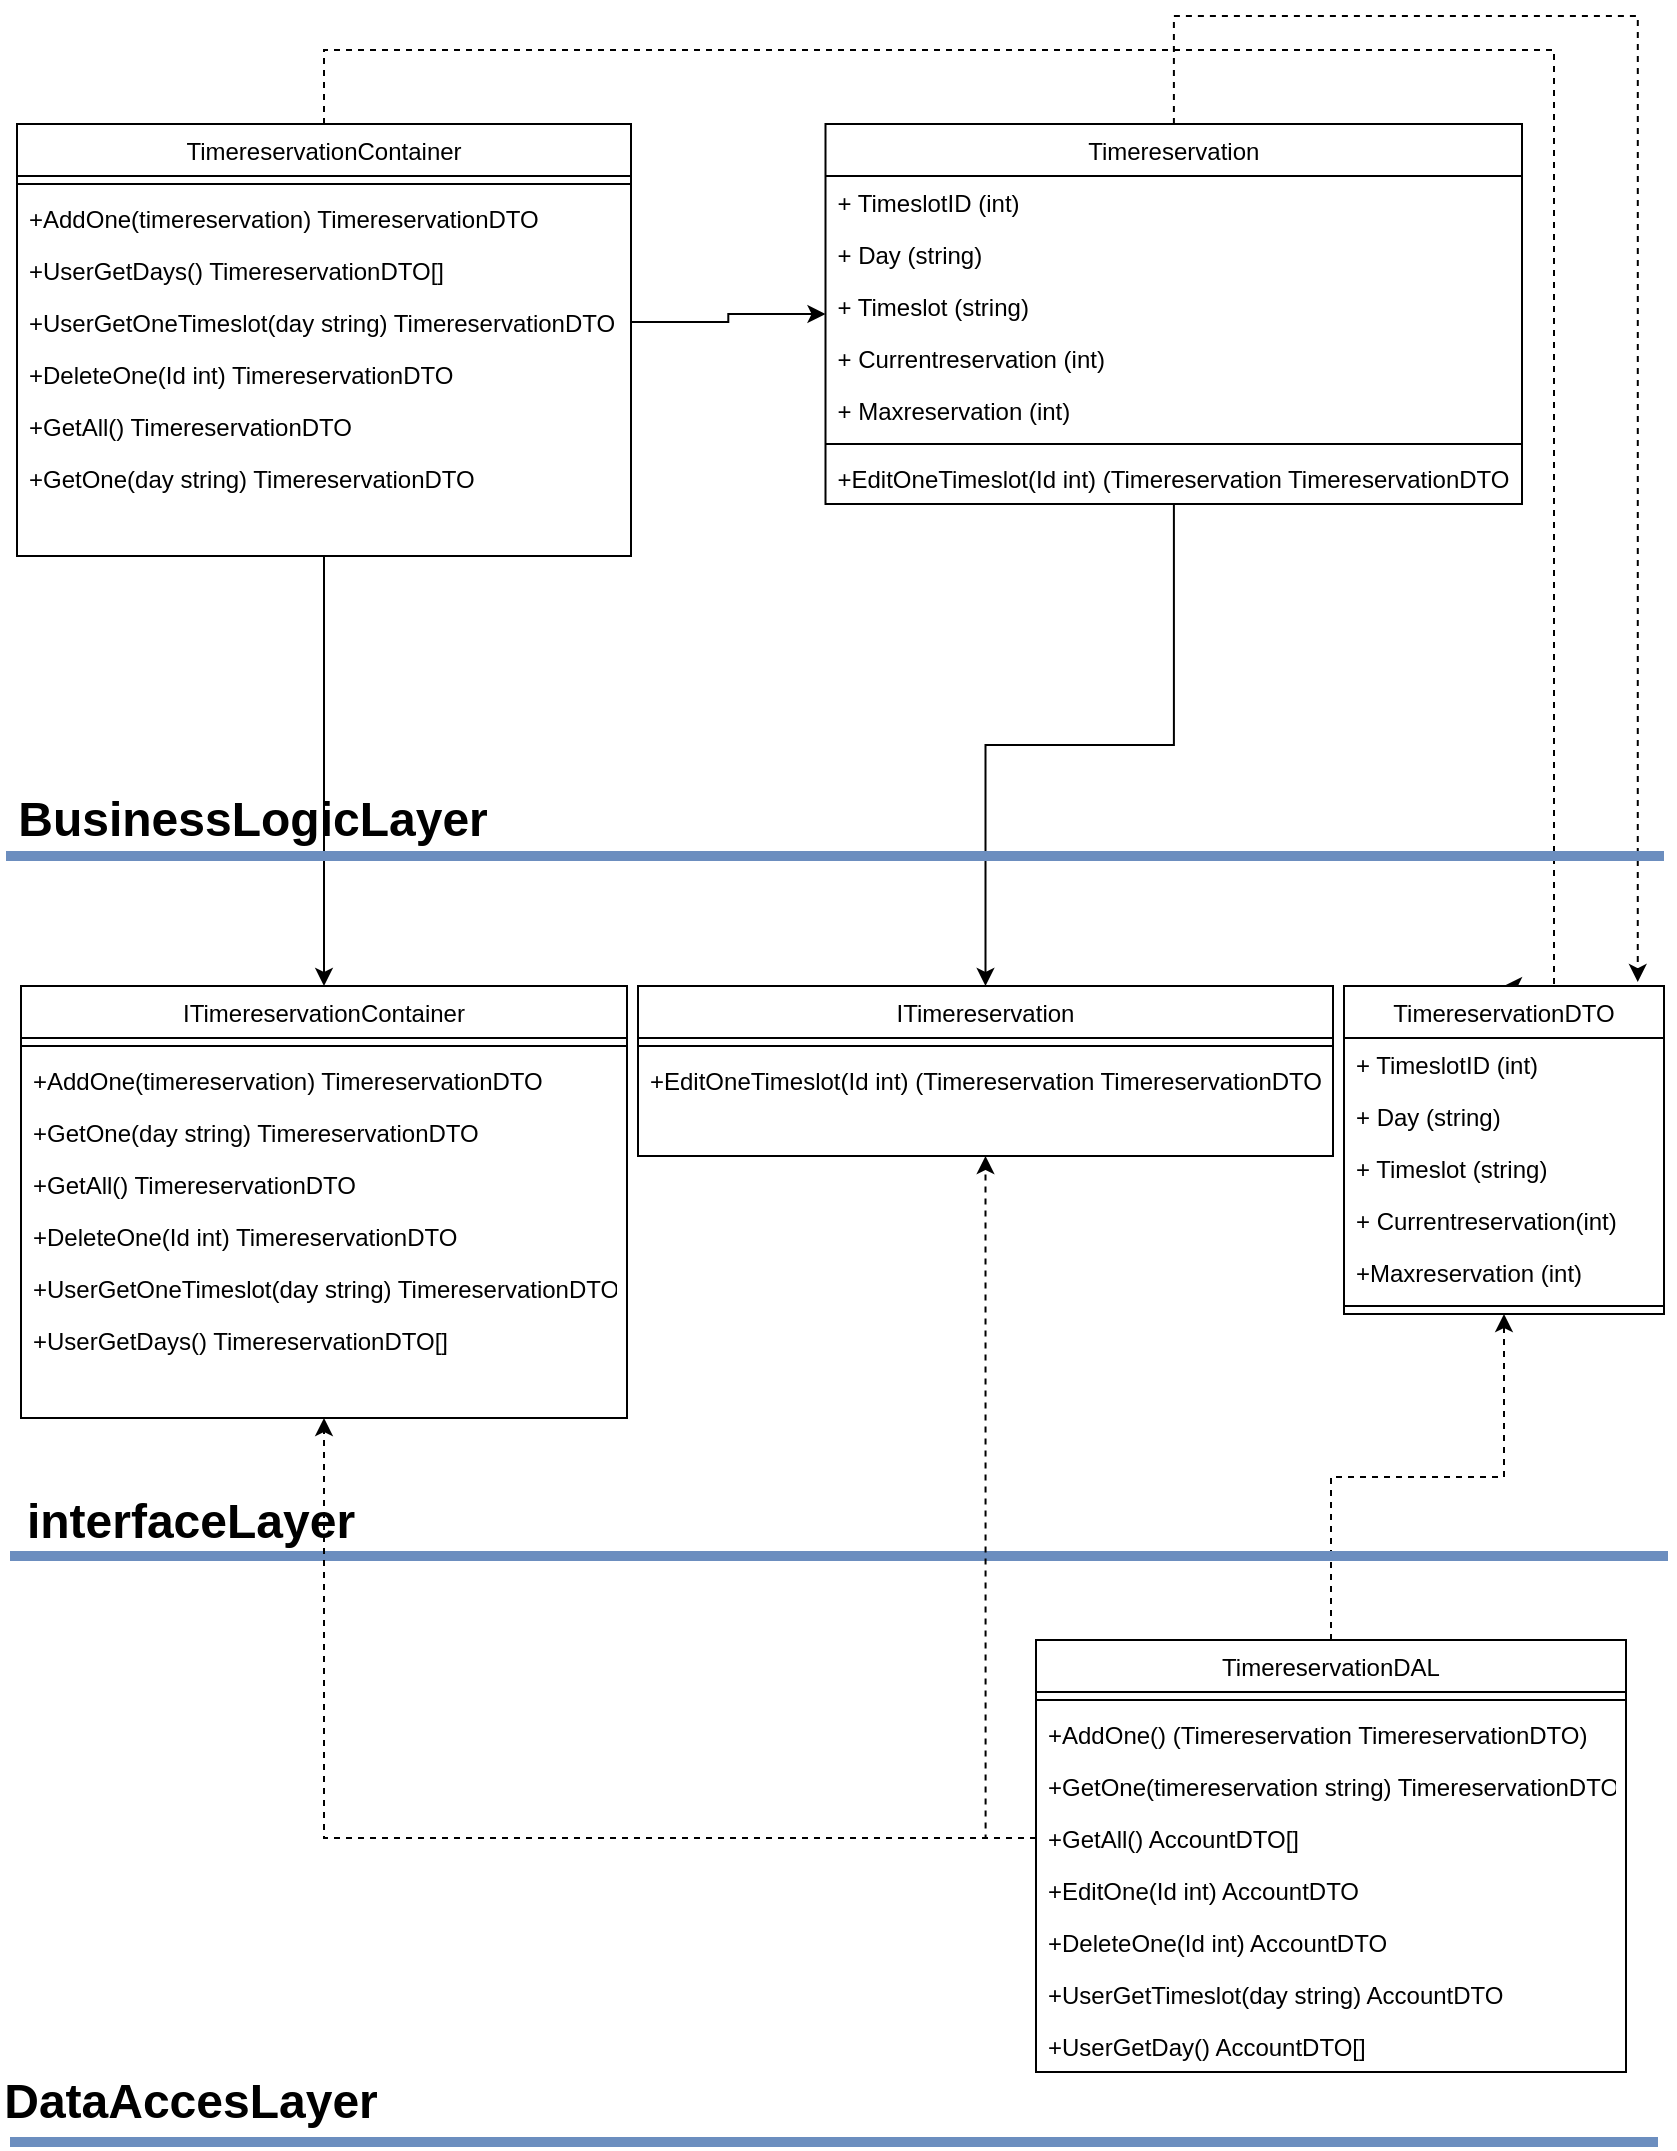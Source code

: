 <mxfile version="17.4.5" type="device"><diagram id="C5RBs43oDa-KdzZeNtuy" name="Page-1"><mxGraphModel dx="3730" dy="2207" grid="0" gridSize="10" guides="1" tooltips="1" connect="1" arrows="1" fold="1" page="1" pageScale="1" pageWidth="827" pageHeight="1169" math="0" shadow="0"><root><mxCell id="WIyWlLk6GJQsqaUBKTNV-0"/><mxCell id="WIyWlLk6GJQsqaUBKTNV-1" parent="WIyWlLk6GJQsqaUBKTNV-0"/><mxCell id="2ASBYMUM4X_x6EHXCCMw-126" style="edgeStyle=orthogonalEdgeStyle;rounded=0;orthogonalLoop=1;jettySize=auto;html=1;" edge="1" parent="WIyWlLk6GJQsqaUBKTNV-1" source="zkfFHV4jXpPFQw0GAbJ--6" target="2ASBYMUM4X_x6EHXCCMw-103"><mxGeometry relative="1" as="geometry"/></mxCell><mxCell id="2ASBYMUM4X_x6EHXCCMw-146" style="edgeStyle=orthogonalEdgeStyle;rounded=0;orthogonalLoop=1;jettySize=auto;html=1;entryX=0.918;entryY=-0.012;entryDx=0;entryDy=0;entryPerimeter=0;dashed=1;" edge="1" parent="WIyWlLk6GJQsqaUBKTNV-1" source="zkfFHV4jXpPFQw0GAbJ--6" target="wPqW9E9XoaMiJ4lmciyn-19"><mxGeometry relative="1" as="geometry"><Array as="points"><mxPoint x="-245" y="-374"/><mxPoint x="-13" y="-374"/></Array></mxGeometry></mxCell><mxCell id="zkfFHV4jXpPFQw0GAbJ--6" value="Timereservation" style="swimlane;fontStyle=0;align=center;verticalAlign=top;childLayout=stackLayout;horizontal=1;startSize=26;horizontalStack=0;resizeParent=1;resizeLast=0;collapsible=1;marginBottom=0;rounded=0;shadow=0;strokeWidth=1;" parent="WIyWlLk6GJQsqaUBKTNV-1" vertex="1"><mxGeometry x="-419.25" y="-320" width="348.25" height="190" as="geometry"><mxRectangle x="130" y="380" width="160" height="26" as="alternateBounds"/></mxGeometry></mxCell><mxCell id="zkfFHV4jXpPFQw0GAbJ--7" value="+ TimeslotID (int)" style="text;align=left;verticalAlign=top;spacingLeft=4;spacingRight=4;overflow=hidden;rotatable=0;points=[[0,0.5],[1,0.5]];portConstraint=eastwest;" parent="zkfFHV4jXpPFQw0GAbJ--6" vertex="1"><mxGeometry y="26" width="348.25" height="26" as="geometry"/></mxCell><mxCell id="zkfFHV4jXpPFQw0GAbJ--8" value="+ Day (string)" style="text;align=left;verticalAlign=top;spacingLeft=4;spacingRight=4;overflow=hidden;rotatable=0;points=[[0,0.5],[1,0.5]];portConstraint=eastwest;rounded=0;shadow=0;html=0;" parent="zkfFHV4jXpPFQw0GAbJ--6" vertex="1"><mxGeometry y="52" width="348.25" height="26" as="geometry"/></mxCell><mxCell id="wPqW9E9XoaMiJ4lmciyn-0" value="+ Timeslot (string)" style="text;align=left;verticalAlign=top;spacingLeft=4;spacingRight=4;overflow=hidden;rotatable=0;points=[[0,0.5],[1,0.5]];portConstraint=eastwest;rounded=0;shadow=0;html=0;" parent="zkfFHV4jXpPFQw0GAbJ--6" vertex="1"><mxGeometry y="78" width="348.25" height="26" as="geometry"/></mxCell><mxCell id="wPqW9E9XoaMiJ4lmciyn-1" value="+ Currentreservation (int)" style="text;align=left;verticalAlign=top;spacingLeft=4;spacingRight=4;overflow=hidden;rotatable=0;points=[[0,0.5],[1,0.5]];portConstraint=eastwest;rounded=0;shadow=0;html=0;" parent="zkfFHV4jXpPFQw0GAbJ--6" vertex="1"><mxGeometry y="104" width="348.25" height="26" as="geometry"/></mxCell><mxCell id="wPqW9E9XoaMiJ4lmciyn-2" value="+ Maxreservation (int)" style="text;align=left;verticalAlign=top;spacingLeft=4;spacingRight=4;overflow=hidden;rotatable=0;points=[[0,0.5],[1,0.5]];portConstraint=eastwest;rounded=0;shadow=0;html=0;" parent="zkfFHV4jXpPFQw0GAbJ--6" vertex="1"><mxGeometry y="130" width="348.25" height="26" as="geometry"/></mxCell><mxCell id="zkfFHV4jXpPFQw0GAbJ--9" value="" style="line;html=1;strokeWidth=1;align=left;verticalAlign=middle;spacingTop=-1;spacingLeft=3;spacingRight=3;rotatable=0;labelPosition=right;points=[];portConstraint=eastwest;" parent="zkfFHV4jXpPFQw0GAbJ--6" vertex="1"><mxGeometry y="156" width="348.25" height="8" as="geometry"/></mxCell><mxCell id="2ASBYMUM4X_x6EHXCCMw-141" value="+EditOneTimeslot(Id int) (Timereservation TimereservationDTO" style="text;align=left;verticalAlign=top;spacingLeft=4;spacingRight=4;overflow=hidden;rotatable=0;points=[[0,0.5],[1,0.5]];portConstraint=eastwest;rounded=0;shadow=0;html=0;" vertex="1" parent="zkfFHV4jXpPFQw0GAbJ--6"><mxGeometry y="164" width="348.25" height="26" as="geometry"/></mxCell><mxCell id="2ASBYMUM4X_x6EHXCCMw-127" style="edgeStyle=orthogonalEdgeStyle;rounded=0;orthogonalLoop=1;jettySize=auto;html=1;entryX=0.5;entryY=0;entryDx=0;entryDy=0;" edge="1" parent="WIyWlLk6GJQsqaUBKTNV-1" source="wPqW9E9XoaMiJ4lmciyn-5" target="2ASBYMUM4X_x6EHXCCMw-112"><mxGeometry relative="1" as="geometry"/></mxCell><mxCell id="2ASBYMUM4X_x6EHXCCMw-147" style="edgeStyle=orthogonalEdgeStyle;rounded=0;orthogonalLoop=1;jettySize=auto;html=1;entryX=0.5;entryY=0;entryDx=0;entryDy=0;dashed=1;" edge="1" parent="WIyWlLk6GJQsqaUBKTNV-1" source="wPqW9E9XoaMiJ4lmciyn-5" target="wPqW9E9XoaMiJ4lmciyn-19"><mxGeometry relative="1" as="geometry"><Array as="points"><mxPoint x="-670" y="-357"/><mxPoint x="-55" y="-357"/><mxPoint x="-55" y="111"/></Array></mxGeometry></mxCell><mxCell id="wPqW9E9XoaMiJ4lmciyn-5" value="TimereservationContainer" style="swimlane;fontStyle=0;align=center;verticalAlign=top;childLayout=stackLayout;horizontal=1;startSize=26;horizontalStack=0;resizeParent=1;resizeLast=0;collapsible=1;marginBottom=0;rounded=0;shadow=0;strokeWidth=1;" parent="WIyWlLk6GJQsqaUBKTNV-1" vertex="1"><mxGeometry x="-823.5" y="-320" width="307" height="216" as="geometry"><mxRectangle x="130" y="380" width="160" height="26" as="alternateBounds"/></mxGeometry></mxCell><mxCell id="wPqW9E9XoaMiJ4lmciyn-12" value="" style="line;html=1;strokeWidth=1;align=left;verticalAlign=middle;spacingTop=-1;spacingLeft=3;spacingRight=3;rotatable=0;labelPosition=right;points=[];portConstraint=eastwest;" parent="wPqW9E9XoaMiJ4lmciyn-5" vertex="1"><mxGeometry y="26" width="307" height="8" as="geometry"/></mxCell><mxCell id="2ASBYMUM4X_x6EHXCCMw-134" value="+AddOne(timereservation) TimereservationDTO" style="text;align=left;verticalAlign=top;spacingLeft=4;spacingRight=4;overflow=hidden;rotatable=0;points=[[0,0.5],[1,0.5]];portConstraint=eastwest;rounded=0;shadow=0;html=0;" vertex="1" parent="wPqW9E9XoaMiJ4lmciyn-5"><mxGeometry y="34" width="307" height="26" as="geometry"/></mxCell><mxCell id="2ASBYMUM4X_x6EHXCCMw-139" value="+UserGetDays() TimereservationDTO[]" style="text;align=left;verticalAlign=top;spacingLeft=4;spacingRight=4;overflow=hidden;rotatable=0;points=[[0,0.5],[1,0.5]];portConstraint=eastwest;rounded=0;shadow=0;html=0;" vertex="1" parent="wPqW9E9XoaMiJ4lmciyn-5"><mxGeometry y="60" width="307" height="26" as="geometry"/></mxCell><mxCell id="2ASBYMUM4X_x6EHXCCMw-138" value="+UserGetOneTimeslot(day string) TimereservationDTO" style="text;align=left;verticalAlign=top;spacingLeft=4;spacingRight=4;overflow=hidden;rotatable=0;points=[[0,0.5],[1,0.5]];portConstraint=eastwest;rounded=0;shadow=0;html=0;" vertex="1" parent="wPqW9E9XoaMiJ4lmciyn-5"><mxGeometry y="86" width="307" height="26" as="geometry"/></mxCell><mxCell id="2ASBYMUM4X_x6EHXCCMw-137" value="+DeleteOne(Id int) TimereservationDTO" style="text;align=left;verticalAlign=top;spacingLeft=4;spacingRight=4;overflow=hidden;rotatable=0;points=[[0,0.5],[1,0.5]];portConstraint=eastwest;rounded=0;shadow=0;html=0;" vertex="1" parent="wPqW9E9XoaMiJ4lmciyn-5"><mxGeometry y="112" width="307" height="26" as="geometry"/></mxCell><mxCell id="2ASBYMUM4X_x6EHXCCMw-136" value="+GetAll() TimereservationDTO" style="text;align=left;verticalAlign=top;spacingLeft=4;spacingRight=4;overflow=hidden;rotatable=0;points=[[0,0.5],[1,0.5]];portConstraint=eastwest;rounded=0;shadow=0;html=0;" vertex="1" parent="wPqW9E9XoaMiJ4lmciyn-5"><mxGeometry y="138" width="307" height="26" as="geometry"/></mxCell><mxCell id="2ASBYMUM4X_x6EHXCCMw-135" value="+GetOne(day string) TimereservationDTO" style="text;align=left;verticalAlign=top;spacingLeft=4;spacingRight=4;overflow=hidden;rotatable=0;points=[[0,0.5],[1,0.5]];portConstraint=eastwest;rounded=0;shadow=0;html=0;" vertex="1" parent="wPqW9E9XoaMiJ4lmciyn-5"><mxGeometry y="164" width="307" height="26" as="geometry"/></mxCell><mxCell id="wPqW9E9XoaMiJ4lmciyn-19" value="TimereservationDTO" style="swimlane;fontStyle=0;align=center;verticalAlign=top;childLayout=stackLayout;horizontal=1;startSize=26;horizontalStack=0;resizeParent=1;resizeLast=0;collapsible=1;marginBottom=0;rounded=0;shadow=0;strokeWidth=1;" parent="WIyWlLk6GJQsqaUBKTNV-1" vertex="1"><mxGeometry x="-160" y="111" width="160" height="164" as="geometry"><mxRectangle x="130" y="380" width="160" height="26" as="alternateBounds"/></mxGeometry></mxCell><mxCell id="wPqW9E9XoaMiJ4lmciyn-21" value="+ TimeslotID (int)" style="text;align=left;verticalAlign=top;spacingLeft=4;spacingRight=4;overflow=hidden;rotatable=0;points=[[0,0.5],[1,0.5]];portConstraint=eastwest;rounded=0;shadow=0;html=0;" parent="wPqW9E9XoaMiJ4lmciyn-19" vertex="1"><mxGeometry y="26" width="160" height="26" as="geometry"/></mxCell><mxCell id="wPqW9E9XoaMiJ4lmciyn-26" value="+ Day (string)" style="text;align=left;verticalAlign=top;spacingLeft=4;spacingRight=4;overflow=hidden;rotatable=0;points=[[0,0.5],[1,0.5]];portConstraint=eastwest;rounded=0;shadow=0;html=0;" parent="wPqW9E9XoaMiJ4lmciyn-19" vertex="1"><mxGeometry y="52" width="160" height="26" as="geometry"/></mxCell><mxCell id="wPqW9E9XoaMiJ4lmciyn-27" value="+ Timeslot (string)" style="text;align=left;verticalAlign=top;spacingLeft=4;spacingRight=4;overflow=hidden;rotatable=0;points=[[0,0.5],[1,0.5]];portConstraint=eastwest;rounded=0;shadow=0;html=0;" parent="wPqW9E9XoaMiJ4lmciyn-19" vertex="1"><mxGeometry y="78" width="160" height="26" as="geometry"/></mxCell><mxCell id="wPqW9E9XoaMiJ4lmciyn-28" value="+ Currentreservation(int)" style="text;align=left;verticalAlign=top;spacingLeft=4;spacingRight=4;overflow=hidden;rotatable=0;points=[[0,0.5],[1,0.5]];portConstraint=eastwest;rounded=0;shadow=0;html=0;" parent="wPqW9E9XoaMiJ4lmciyn-19" vertex="1"><mxGeometry y="104" width="160" height="26" as="geometry"/></mxCell><mxCell id="wPqW9E9XoaMiJ4lmciyn-29" value="+Maxreservation (int)" style="text;align=left;verticalAlign=top;spacingLeft=4;spacingRight=4;overflow=hidden;rotatable=0;points=[[0,0.5],[1,0.5]];portConstraint=eastwest;rounded=0;shadow=0;html=0;" parent="wPqW9E9XoaMiJ4lmciyn-19" vertex="1"><mxGeometry y="130" width="160" height="26" as="geometry"/></mxCell><mxCell id="wPqW9E9XoaMiJ4lmciyn-20" value="" style="line;html=1;strokeWidth=1;align=left;verticalAlign=middle;spacingTop=-1;spacingLeft=3;spacingRight=3;rotatable=0;labelPosition=right;points=[];portConstraint=eastwest;" parent="wPqW9E9XoaMiJ4lmciyn-19" vertex="1"><mxGeometry y="156" width="160" height="8" as="geometry"/></mxCell><mxCell id="2ASBYMUM4X_x6EHXCCMw-142" style="edgeStyle=orthogonalEdgeStyle;rounded=0;orthogonalLoop=1;jettySize=auto;html=1;entryX=0.5;entryY=1;entryDx=0;entryDy=0;dashed=1;" edge="1" parent="WIyWlLk6GJQsqaUBKTNV-1" source="wPqW9E9XoaMiJ4lmciyn-39" target="wPqW9E9XoaMiJ4lmciyn-19"><mxGeometry relative="1" as="geometry"/></mxCell><mxCell id="wPqW9E9XoaMiJ4lmciyn-39" value="TimereservationDAL" style="swimlane;fontStyle=0;align=center;verticalAlign=top;childLayout=stackLayout;horizontal=1;startSize=26;horizontalStack=0;resizeParent=1;resizeLast=0;collapsible=1;marginBottom=0;rounded=0;shadow=0;strokeWidth=1;" parent="WIyWlLk6GJQsqaUBKTNV-1" vertex="1"><mxGeometry x="-314" y="438" width="295" height="216" as="geometry"><mxRectangle x="130" y="380" width="160" height="26" as="alternateBounds"/></mxGeometry></mxCell><mxCell id="wPqW9E9XoaMiJ4lmciyn-40" value="" style="line;html=1;strokeWidth=1;align=left;verticalAlign=middle;spacingTop=-1;spacingLeft=3;spacingRight=3;rotatable=0;labelPosition=right;points=[];portConstraint=eastwest;" parent="wPqW9E9XoaMiJ4lmciyn-39" vertex="1"><mxGeometry y="26" width="295" height="8" as="geometry"/></mxCell><mxCell id="wPqW9E9XoaMiJ4lmciyn-41" value="+AddOne() (Timereservation TimereservationDTO)" style="text;align=left;verticalAlign=top;spacingLeft=4;spacingRight=4;overflow=hidden;rotatable=0;points=[[0,0.5],[1,0.5]];portConstraint=eastwest;rounded=0;shadow=0;html=0;" parent="wPqW9E9XoaMiJ4lmciyn-39" vertex="1"><mxGeometry y="34" width="295" height="26" as="geometry"/></mxCell><mxCell id="wPqW9E9XoaMiJ4lmciyn-42" value="+GetOne(timereservation string) TimereservationDTO" style="text;align=left;verticalAlign=top;spacingLeft=4;spacingRight=4;overflow=hidden;rotatable=0;points=[[0,0.5],[1,0.5]];portConstraint=eastwest;rounded=0;shadow=0;html=0;" parent="wPqW9E9XoaMiJ4lmciyn-39" vertex="1"><mxGeometry y="60" width="295" height="26" as="geometry"/></mxCell><mxCell id="wPqW9E9XoaMiJ4lmciyn-43" value="+GetAll() AccountDTO[]" style="text;align=left;verticalAlign=top;spacingLeft=4;spacingRight=4;overflow=hidden;rotatable=0;points=[[0,0.5],[1,0.5]];portConstraint=eastwest;rounded=0;shadow=0;html=0;" parent="wPqW9E9XoaMiJ4lmciyn-39" vertex="1"><mxGeometry y="86" width="295" height="26" as="geometry"/></mxCell><mxCell id="wPqW9E9XoaMiJ4lmciyn-44" value="+EditOne(Id int) AccountDTO" style="text;align=left;verticalAlign=top;spacingLeft=4;spacingRight=4;overflow=hidden;rotatable=0;points=[[0,0.5],[1,0.5]];portConstraint=eastwest;rounded=0;shadow=0;html=0;" parent="wPqW9E9XoaMiJ4lmciyn-39" vertex="1"><mxGeometry y="112" width="295" height="26" as="geometry"/></mxCell><mxCell id="wPqW9E9XoaMiJ4lmciyn-45" value="+DeleteOne(Id int) AccountDTO" style="text;align=left;verticalAlign=top;spacingLeft=4;spacingRight=4;overflow=hidden;rotatable=0;points=[[0,0.5],[1,0.5]];portConstraint=eastwest;rounded=0;shadow=0;html=0;" parent="wPqW9E9XoaMiJ4lmciyn-39" vertex="1"><mxGeometry y="138" width="295" height="26" as="geometry"/></mxCell><mxCell id="wPqW9E9XoaMiJ4lmciyn-46" value="+UserGetTimeslot(day string) AccountDTO" style="text;align=left;verticalAlign=top;spacingLeft=4;spacingRight=4;overflow=hidden;rotatable=0;points=[[0,0.5],[1,0.5]];portConstraint=eastwest;rounded=0;shadow=0;html=0;" parent="wPqW9E9XoaMiJ4lmciyn-39" vertex="1"><mxGeometry y="164" width="295" height="26" as="geometry"/></mxCell><mxCell id="KAeOPzoLrUNyaGxmKHwU-0" value="+UserGetDay() AccountDTO[]" style="text;align=left;verticalAlign=top;spacingLeft=4;spacingRight=4;overflow=hidden;rotatable=0;points=[[0,0.5],[1,0.5]];portConstraint=eastwest;rounded=0;shadow=0;html=0;" parent="wPqW9E9XoaMiJ4lmciyn-39" vertex="1"><mxGeometry y="190" width="295" height="26" as="geometry"/></mxCell><mxCell id="2ASBYMUM4X_x6EHXCCMw-76" value="" style="endArrow=none;html=1;rounded=0;fillColor=#dae8fc;strokeColor=#6c8ebf;strokeWidth=5;" edge="1" parent="WIyWlLk6GJQsqaUBKTNV-1"><mxGeometry width="50" height="50" relative="1" as="geometry"><mxPoint x="-829" y="46" as="sourcePoint"/><mxPoint y="46" as="targetPoint"/></mxGeometry></mxCell><mxCell id="2ASBYMUM4X_x6EHXCCMw-77" value="" style="endArrow=none;html=1;rounded=0;fillColor=#dae8fc;strokeColor=#6c8ebf;strokeWidth=5;" edge="1" parent="WIyWlLk6GJQsqaUBKTNV-1"><mxGeometry width="50" height="50" relative="1" as="geometry"><mxPoint x="-827.0" y="396" as="sourcePoint"/><mxPoint x="2" y="396" as="targetPoint"/></mxGeometry></mxCell><mxCell id="2ASBYMUM4X_x6EHXCCMw-93" value="&lt;b&gt;&lt;font style=&quot;font-size: 24px&quot;&gt;interfaceLayer&lt;/font&gt;&lt;/b&gt;" style="text;html=1;strokeColor=none;fillColor=none;align=center;verticalAlign=middle;whiteSpace=wrap;rounded=0;" vertex="1" parent="WIyWlLk6GJQsqaUBKTNV-1"><mxGeometry x="-829" y="364" width="185" height="30" as="geometry"/></mxCell><mxCell id="2ASBYMUM4X_x6EHXCCMw-94" value="&lt;b&gt;&lt;font style=&quot;font-size: 24px&quot;&gt;DataAccesLayer&lt;/font&gt;&lt;/b&gt;" style="text;html=1;strokeColor=none;fillColor=none;align=center;verticalAlign=middle;whiteSpace=wrap;rounded=0;" vertex="1" parent="WIyWlLk6GJQsqaUBKTNV-1"><mxGeometry x="-829" y="654" width="185" height="30" as="geometry"/></mxCell><mxCell id="2ASBYMUM4X_x6EHXCCMw-96" value="" style="endArrow=none;html=1;rounded=0;fontSize=24;fillColor=#dae8fc;strokeColor=#6c8ebf;strokeWidth=5;" edge="1" parent="WIyWlLk6GJQsqaUBKTNV-1"><mxGeometry width="50" height="50" relative="1" as="geometry"><mxPoint x="-827.0" y="689" as="sourcePoint"/><mxPoint x="-3" y="689" as="targetPoint"/></mxGeometry></mxCell><mxCell id="2ASBYMUM4X_x6EHXCCMw-97" value="&lt;b&gt;&lt;font style=&quot;font-size: 24px&quot;&gt;BusinessLogicLayer&lt;/font&gt;&lt;/b&gt;" style="text;html=1;strokeColor=none;fillColor=none;align=center;verticalAlign=middle;whiteSpace=wrap;rounded=0;" vertex="1" parent="WIyWlLk6GJQsqaUBKTNV-1"><mxGeometry x="-798" y="13" width="185" height="30" as="geometry"/></mxCell><mxCell id="2ASBYMUM4X_x6EHXCCMw-103" value="ITimereservation" style="swimlane;fontStyle=0;align=center;verticalAlign=top;childLayout=stackLayout;horizontal=1;startSize=26;horizontalStack=0;resizeParent=1;resizeLast=0;collapsible=1;marginBottom=0;rounded=0;shadow=0;strokeWidth=1;" vertex="1" parent="WIyWlLk6GJQsqaUBKTNV-1"><mxGeometry x="-513" y="111" width="347.5" height="85" as="geometry"><mxRectangle x="130" y="380" width="160" height="26" as="alternateBounds"/></mxGeometry></mxCell><mxCell id="2ASBYMUM4X_x6EHXCCMw-109" value="" style="line;html=1;strokeWidth=1;align=left;verticalAlign=middle;spacingTop=-1;spacingLeft=3;spacingRight=3;rotatable=0;labelPosition=right;points=[];portConstraint=eastwest;" vertex="1" parent="2ASBYMUM4X_x6EHXCCMw-103"><mxGeometry y="26" width="347.5" height="8" as="geometry"/></mxCell><mxCell id="2ASBYMUM4X_x6EHXCCMw-110" value="+EditOneTimeslot(Id int) (Timereservation TimereservationDTO" style="text;align=left;verticalAlign=top;spacingLeft=4;spacingRight=4;overflow=hidden;rotatable=0;points=[[0,0.5],[1,0.5]];portConstraint=eastwest;rounded=0;shadow=0;html=0;" vertex="1" parent="2ASBYMUM4X_x6EHXCCMw-103"><mxGeometry y="34" width="347.5" height="26" as="geometry"/></mxCell><mxCell id="2ASBYMUM4X_x6EHXCCMw-112" value="ITimereservationContainer" style="swimlane;fontStyle=0;align=center;verticalAlign=top;childLayout=stackLayout;horizontal=1;startSize=26;horizontalStack=0;resizeParent=1;resizeLast=0;collapsible=1;marginBottom=0;rounded=0;shadow=0;strokeWidth=1;" vertex="1" parent="WIyWlLk6GJQsqaUBKTNV-1"><mxGeometry x="-821.5" y="111" width="303" height="216" as="geometry"><mxRectangle x="130" y="380" width="160" height="26" as="alternateBounds"/></mxGeometry></mxCell><mxCell id="2ASBYMUM4X_x6EHXCCMw-113" value="" style="line;html=1;strokeWidth=1;align=left;verticalAlign=middle;spacingTop=-1;spacingLeft=3;spacingRight=3;rotatable=0;labelPosition=right;points=[];portConstraint=eastwest;" vertex="1" parent="2ASBYMUM4X_x6EHXCCMw-112"><mxGeometry y="26" width="303" height="8" as="geometry"/></mxCell><mxCell id="2ASBYMUM4X_x6EHXCCMw-114" value="+AddOne(timereservation) TimereservationDTO" style="text;align=left;verticalAlign=top;spacingLeft=4;spacingRight=4;overflow=hidden;rotatable=0;points=[[0,0.5],[1,0.5]];portConstraint=eastwest;rounded=0;shadow=0;html=0;" vertex="1" parent="2ASBYMUM4X_x6EHXCCMw-112"><mxGeometry y="34" width="303" height="26" as="geometry"/></mxCell><mxCell id="2ASBYMUM4X_x6EHXCCMw-115" value="+GetOne(day string) TimereservationDTO" style="text;align=left;verticalAlign=top;spacingLeft=4;spacingRight=4;overflow=hidden;rotatable=0;points=[[0,0.5],[1,0.5]];portConstraint=eastwest;rounded=0;shadow=0;html=0;" vertex="1" parent="2ASBYMUM4X_x6EHXCCMw-112"><mxGeometry y="60" width="303" height="26" as="geometry"/></mxCell><mxCell id="2ASBYMUM4X_x6EHXCCMw-116" value="+GetAll() TimereservationDTO" style="text;align=left;verticalAlign=top;spacingLeft=4;spacingRight=4;overflow=hidden;rotatable=0;points=[[0,0.5],[1,0.5]];portConstraint=eastwest;rounded=0;shadow=0;html=0;" vertex="1" parent="2ASBYMUM4X_x6EHXCCMw-112"><mxGeometry y="86" width="303" height="26" as="geometry"/></mxCell><mxCell id="2ASBYMUM4X_x6EHXCCMw-117" value="+DeleteOne(Id int) TimereservationDTO" style="text;align=left;verticalAlign=top;spacingLeft=4;spacingRight=4;overflow=hidden;rotatable=0;points=[[0,0.5],[1,0.5]];portConstraint=eastwest;rounded=0;shadow=0;html=0;" vertex="1" parent="2ASBYMUM4X_x6EHXCCMw-112"><mxGeometry y="112" width="303" height="26" as="geometry"/></mxCell><mxCell id="2ASBYMUM4X_x6EHXCCMw-118" value="+UserGetOneTimeslot(day string) TimereservationDTO" style="text;align=left;verticalAlign=top;spacingLeft=4;spacingRight=4;overflow=hidden;rotatable=0;points=[[0,0.5],[1,0.5]];portConstraint=eastwest;rounded=0;shadow=0;html=0;" vertex="1" parent="2ASBYMUM4X_x6EHXCCMw-112"><mxGeometry y="138" width="303" height="26" as="geometry"/></mxCell><mxCell id="2ASBYMUM4X_x6EHXCCMw-119" value="+UserGetDays() TimereservationDTO[]" style="text;align=left;verticalAlign=top;spacingLeft=4;spacingRight=4;overflow=hidden;rotatable=0;points=[[0,0.5],[1,0.5]];portConstraint=eastwest;rounded=0;shadow=0;html=0;" vertex="1" parent="2ASBYMUM4X_x6EHXCCMw-112"><mxGeometry y="164" width="303" height="26" as="geometry"/></mxCell><mxCell id="2ASBYMUM4X_x6EHXCCMw-140" style="edgeStyle=orthogonalEdgeStyle;rounded=0;orthogonalLoop=1;jettySize=auto;html=1;entryX=0;entryY=0.5;entryDx=0;entryDy=0;" edge="1" parent="WIyWlLk6GJQsqaUBKTNV-1" source="2ASBYMUM4X_x6EHXCCMw-138" target="zkfFHV4jXpPFQw0GAbJ--6"><mxGeometry relative="1" as="geometry"/></mxCell><mxCell id="2ASBYMUM4X_x6EHXCCMw-143" style="edgeStyle=orthogonalEdgeStyle;rounded=0;orthogonalLoop=1;jettySize=auto;html=1;entryX=0.5;entryY=1;entryDx=0;entryDy=0;dashed=1;" edge="1" parent="WIyWlLk6GJQsqaUBKTNV-1" source="wPqW9E9XoaMiJ4lmciyn-43" target="2ASBYMUM4X_x6EHXCCMw-103"><mxGeometry relative="1" as="geometry"/></mxCell><mxCell id="2ASBYMUM4X_x6EHXCCMw-144" style="edgeStyle=orthogonalEdgeStyle;rounded=0;orthogonalLoop=1;jettySize=auto;html=1;entryX=0.5;entryY=1;entryDx=0;entryDy=0;dashed=1;" edge="1" parent="WIyWlLk6GJQsqaUBKTNV-1" source="wPqW9E9XoaMiJ4lmciyn-43" target="2ASBYMUM4X_x6EHXCCMw-112"><mxGeometry relative="1" as="geometry"/></mxCell></root></mxGraphModel></diagram></mxfile>